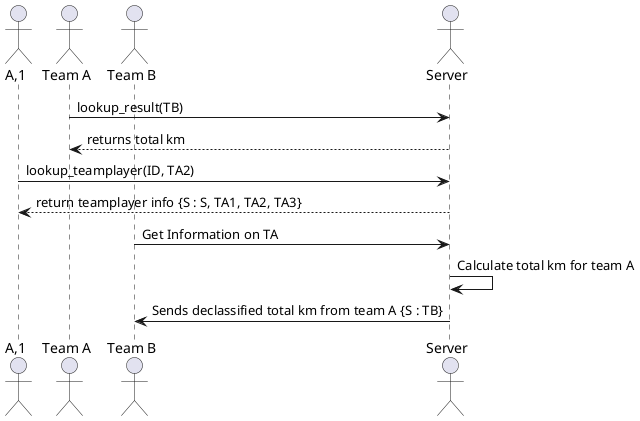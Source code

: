 @startuml
actor TA1 as "A,1"
actor TA as "Team A"
actor TB as "Team B"
actor S as "Server"

TA -> S : lookup_result(TB)
S --> TA : returns total km
TA1 -> S : lookup_teamplayer(ID, TA2)
S --> TA1 : return teamplayer info {S : S, TA1, TA2, TA3}
TB -> S : Get Information on TA
S -> S : Calculate total km for team A
S -> TB : Sends declassified total km from team A {S : TB}

@enduml